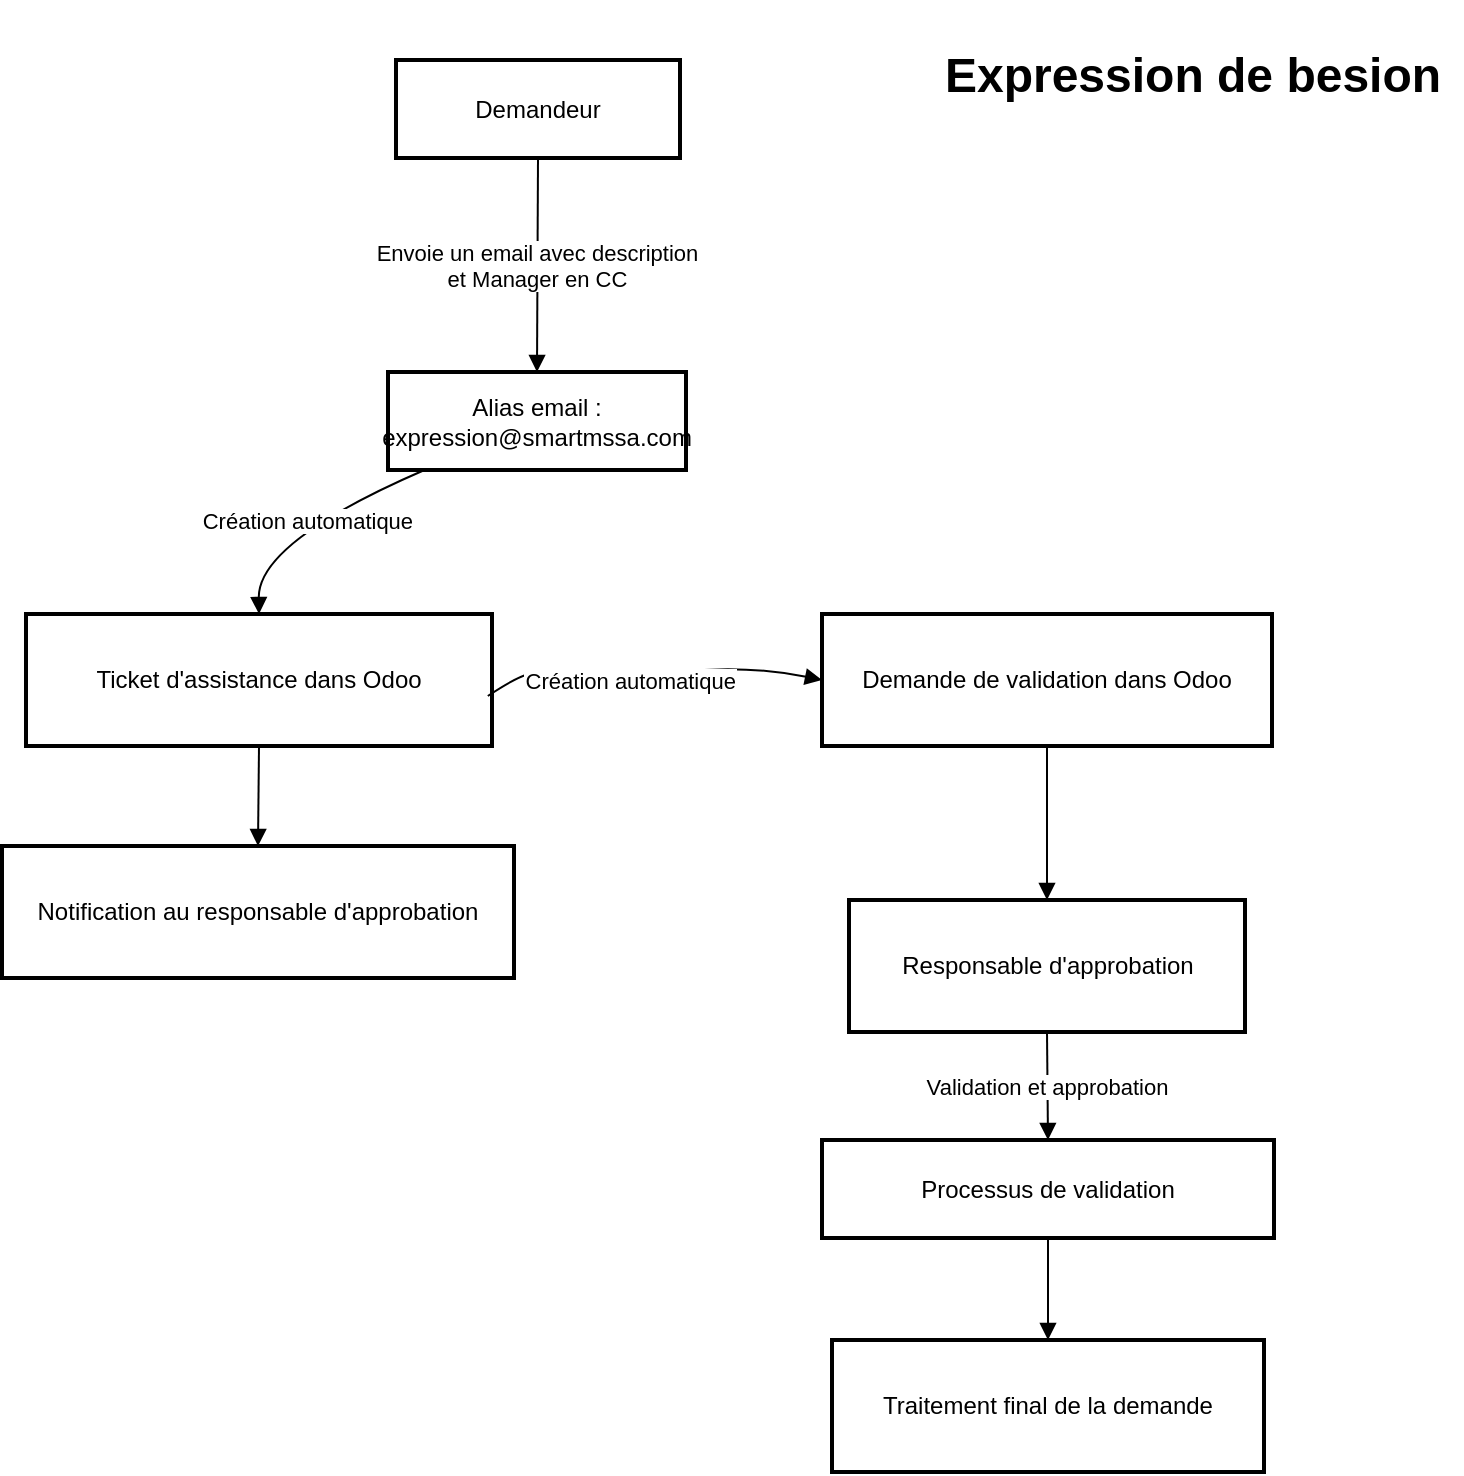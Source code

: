 <mxfile version="24.7.16" pages="7">
  <diagram name="Expression de besion" id="_qit7Jh8nTsNqAhubyeU">
    <mxGraphModel dx="1242" dy="2439" grid="1" gridSize="10" guides="1" tooltips="1" connect="1" arrows="1" fold="1" page="1" pageScale="1" pageWidth="1169" pageHeight="827" math="0" shadow="0">
      <root>
        <mxCell id="0" />
        <mxCell id="1" parent="0" />
        <mxCell id="eJL7NaeF4U9NNeN7SWyU-1" value="Demandeur" style="whiteSpace=wrap;strokeWidth=2;" vertex="1" parent="1">
          <mxGeometry x="297" y="-1600" width="142" height="49" as="geometry" />
        </mxCell>
        <mxCell id="eJL7NaeF4U9NNeN7SWyU-2" value="Alias email : expression@smartmssa.com" style="whiteSpace=wrap;strokeWidth=2;" vertex="1" parent="1">
          <mxGeometry x="293" y="-1444" width="149" height="49" as="geometry" />
        </mxCell>
        <mxCell id="eJL7NaeF4U9NNeN7SWyU-3" value="Ticket d&#39;assistance dans Odoo" style="whiteSpace=wrap;strokeWidth=2;" vertex="1" parent="1">
          <mxGeometry x="112" y="-1323" width="233" height="66" as="geometry" />
        </mxCell>
        <mxCell id="eJL7NaeF4U9NNeN7SWyU-4" value="Demande de validation dans Odoo" style="whiteSpace=wrap;strokeWidth=2;" vertex="1" parent="1">
          <mxGeometry x="510" y="-1323" width="225" height="66" as="geometry" />
        </mxCell>
        <mxCell id="eJL7NaeF4U9NNeN7SWyU-5" value="Notification au responsable d&#39;approbation" style="whiteSpace=wrap;strokeWidth=2;" vertex="1" parent="1">
          <mxGeometry x="100" y="-1207" width="256" height="66" as="geometry" />
        </mxCell>
        <mxCell id="eJL7NaeF4U9NNeN7SWyU-6" value="Responsable d&#39;approbation" style="whiteSpace=wrap;strokeWidth=2;" vertex="1" parent="1">
          <mxGeometry x="523.5" y="-1180" width="198" height="66" as="geometry" />
        </mxCell>
        <mxCell id="eJL7NaeF4U9NNeN7SWyU-7" value="Processus de validation" style="whiteSpace=wrap;strokeWidth=2;" vertex="1" parent="1">
          <mxGeometry x="510" y="-1060" width="226" height="49" as="geometry" />
        </mxCell>
        <mxCell id="eJL7NaeF4U9NNeN7SWyU-8" value="Traitement final de la demande" style="whiteSpace=wrap;strokeWidth=2;" vertex="1" parent="1">
          <mxGeometry x="515" y="-960" width="216" height="66" as="geometry" />
        </mxCell>
        <mxCell id="eJL7NaeF4U9NNeN7SWyU-9" value="Envoie un email avec description&#xa;et Manager en CC" style="curved=1;startArrow=none;endArrow=block;exitX=0.5;exitY=0.99;entryX=0.5;entryY=0;rounded=0;" edge="1" parent="1" source="eJL7NaeF4U9NNeN7SWyU-1" target="eJL7NaeF4U9NNeN7SWyU-2">
          <mxGeometry relative="1" as="geometry">
            <Array as="points" />
          </mxGeometry>
        </mxCell>
        <mxCell id="eJL7NaeF4U9NNeN7SWyU-10" value="Création automatique" style="curved=1;startArrow=none;endArrow=block;exitX=0.13;exitY=0.99;entryX=0.5;entryY=0;rounded=0;" edge="1" parent="1" source="eJL7NaeF4U9NNeN7SWyU-2" target="eJL7NaeF4U9NNeN7SWyU-3">
          <mxGeometry relative="1" as="geometry">
            <Array as="points">
              <mxPoint x="228" y="-1359" />
            </Array>
          </mxGeometry>
        </mxCell>
        <mxCell id="eJL7NaeF4U9NNeN7SWyU-11" value="Création automatique" style="curved=1;startArrow=none;endArrow=block;exitX=0.991;exitY=0.621;rounded=0;exitDx=0;exitDy=0;exitPerimeter=0;entryX=0;entryY=0.5;entryDx=0;entryDy=0;" edge="1" parent="1" source="eJL7NaeF4U9NNeN7SWyU-3" target="eJL7NaeF4U9NNeN7SWyU-4">
          <mxGeometry relative="1" as="geometry">
            <Array as="points">
              <mxPoint x="370" y="-1300" />
              <mxPoint x="370" y="-1280" />
              <mxPoint x="460" y="-1300" />
            </Array>
            <mxPoint x="480" y="-1290" as="targetPoint" />
          </mxGeometry>
        </mxCell>
        <mxCell id="eJL7NaeF4U9NNeN7SWyU-12" value="" style="curved=1;startArrow=none;endArrow=block;exitX=0.5;exitY=1;entryX=0.5;entryY=0;rounded=0;" edge="1" parent="1" source="eJL7NaeF4U9NNeN7SWyU-3" target="eJL7NaeF4U9NNeN7SWyU-5">
          <mxGeometry relative="1" as="geometry">
            <Array as="points" />
          </mxGeometry>
        </mxCell>
        <mxCell id="eJL7NaeF4U9NNeN7SWyU-13" value="" style="curved=1;startArrow=none;endArrow=block;exitX=0.5;exitY=1;entryX=0.5;entryY=0;rounded=0;" edge="1" parent="1" source="eJL7NaeF4U9NNeN7SWyU-4" target="eJL7NaeF4U9NNeN7SWyU-6">
          <mxGeometry relative="1" as="geometry">
            <Array as="points" />
          </mxGeometry>
        </mxCell>
        <mxCell id="eJL7NaeF4U9NNeN7SWyU-14" value="Validation et approbation" style="curved=1;startArrow=none;endArrow=block;exitX=0.5;exitY=1.01;entryX=0.5;entryY=0;rounded=0;" edge="1" parent="1" source="eJL7NaeF4U9NNeN7SWyU-6" target="eJL7NaeF4U9NNeN7SWyU-7">
          <mxGeometry relative="1" as="geometry">
            <Array as="points" />
          </mxGeometry>
        </mxCell>
        <mxCell id="eJL7NaeF4U9NNeN7SWyU-15" value="" style="curved=1;startArrow=none;endArrow=block;exitX=0.5;exitY=0.99;entryX=0.5;entryY=0.01;rounded=0;" edge="1" parent="1" source="eJL7NaeF4U9NNeN7SWyU-7" target="eJL7NaeF4U9NNeN7SWyU-8">
          <mxGeometry relative="1" as="geometry">
            <Array as="points" />
          </mxGeometry>
        </mxCell>
        <mxCell id="nfAMye6Hwxi6_2Q2Dz87-1" value="&lt;h1&gt;Expression de besion&lt;/h1&gt;&lt;div&gt;&lt;br&gt;&lt;/div&gt;" style="text;html=1;align=center;verticalAlign=middle;resizable=0;points=[];autosize=1;strokeColor=none;fillColor=none;" vertex="1" parent="1">
          <mxGeometry x="560" y="-1630" width="270" height="90" as="geometry" />
        </mxCell>
      </root>
    </mxGraphModel>
  </diagram>
  <diagram id="hZFOo3C9yvfXNj90jcsM" name="Workflow Vente ">
    <mxGraphModel dx="1242" dy="2439" grid="1" gridSize="10" guides="1" tooltips="1" connect="1" arrows="1" fold="1" page="1" pageScale="1" pageWidth="1169" pageHeight="827" math="0" shadow="0">
      <root>
        <mxCell id="0" />
        <mxCell id="1" parent="0" />
        <mxCell id="dwlsXeDu7PfhwBXLoyLb-1" value="Création de devis" style="whiteSpace=wrap;strokeWidth=2;" vertex="1" parent="1">
          <mxGeometry x="246" y="-1590" width="185" height="49" as="geometry" />
        </mxCell>
        <mxCell id="dwlsXeDu7PfhwBXLoyLb-2" value="Validation du devis" style="whiteSpace=wrap;strokeWidth=2;" vertex="1" parent="1">
          <mxGeometry x="241" y="-1491" width="195" height="49" as="geometry" />
        </mxCell>
        <mxCell id="dwlsXeDu7PfhwBXLoyLb-3" value="Création de facture" style="whiteSpace=wrap;strokeWidth=2;" vertex="1" parent="1">
          <mxGeometry x="238" y="-1370" width="201" height="49" as="geometry" />
        </mxCell>
        <mxCell id="dwlsXeDu7PfhwBXLoyLb-4" value="Envoi de la facture au client" style="whiteSpace=wrap;strokeWidth=2;" vertex="1" parent="1">
          <mxGeometry x="230" y="-1272" width="218" height="66" as="geometry" />
        </mxCell>
        <mxCell id="dwlsXeDu7PfhwBXLoyLb-5" value="Suivi du paiement" style="whiteSpace=wrap;strokeWidth=2;" vertex="1" parent="1">
          <mxGeometry x="244" y="-1156" width="188" height="49" as="geometry" />
        </mxCell>
        <mxCell id="dwlsXeDu7PfhwBXLoyLb-6" value="Reconciliation bancaire" style="whiteSpace=wrap;strokeWidth=2;" vertex="1" parent="1">
          <mxGeometry x="90" y="-1035" width="228" height="49" as="geometry" />
        </mxCell>
        <mxCell id="dwlsXeDu7PfhwBXLoyLb-7" value="Relance de paiement" style="whiteSpace=wrap;strokeWidth=2;" vertex="1" parent="1">
          <mxGeometry x="368" y="-1035" width="211" height="49" as="geometry" />
        </mxCell>
        <mxCell id="dwlsXeDu7PfhwBXLoyLb-8" value="Clôture de la facture" style="whiteSpace=wrap;strokeWidth=2;" vertex="1" parent="1">
          <mxGeometry x="99" y="-936" width="210" height="49" as="geometry" />
        </mxCell>
        <mxCell id="dwlsXeDu7PfhwBXLoyLb-9" value="" style="curved=1;startArrow=none;endArrow=block;exitX=0.5;exitY=0.99;entryX=0.5;entryY=-0.01;rounded=0;" edge="1" parent="1" source="dwlsXeDu7PfhwBXLoyLb-1" target="dwlsXeDu7PfhwBXLoyLb-2">
          <mxGeometry relative="1" as="geometry">
            <Array as="points" />
          </mxGeometry>
        </mxCell>
        <mxCell id="dwlsXeDu7PfhwBXLoyLb-10" value="Validé" style="curved=1;startArrow=none;endArrow=block;exitX=0.5;exitY=0.98;entryX=0.5;entryY=-0.01;rounded=0;" edge="1" parent="1" source="dwlsXeDu7PfhwBXLoyLb-2" target="dwlsXeDu7PfhwBXLoyLb-3">
          <mxGeometry relative="1" as="geometry">
            <Array as="points" />
          </mxGeometry>
        </mxCell>
        <mxCell id="dwlsXeDu7PfhwBXLoyLb-11" value="" style="curved=1;startArrow=none;endArrow=block;exitX=0.5;exitY=0.98;entryX=0.5;entryY=0;rounded=0;" edge="1" parent="1" source="dwlsXeDu7PfhwBXLoyLb-3" target="dwlsXeDu7PfhwBXLoyLb-4">
          <mxGeometry relative="1" as="geometry">
            <Array as="points" />
          </mxGeometry>
        </mxCell>
        <mxCell id="dwlsXeDu7PfhwBXLoyLb-12" value="" style="curved=1;startArrow=none;endArrow=block;exitX=0.5;exitY=1;entryX=0.5;entryY=0;rounded=0;" edge="1" parent="1" source="dwlsXeDu7PfhwBXLoyLb-4" target="dwlsXeDu7PfhwBXLoyLb-5">
          <mxGeometry relative="1" as="geometry">
            <Array as="points" />
          </mxGeometry>
        </mxCell>
        <mxCell id="dwlsXeDu7PfhwBXLoyLb-13" value="Payé" style="curved=1;startArrow=none;endArrow=block;exitX=0.22;exitY=0.99;entryX=0.5;entryY=0;rounded=0;" edge="1" parent="1" source="dwlsXeDu7PfhwBXLoyLb-5" target="dwlsXeDu7PfhwBXLoyLb-6">
          <mxGeometry relative="1" as="geometry">
            <Array as="points">
              <mxPoint x="204" y="-1071" />
            </Array>
          </mxGeometry>
        </mxCell>
        <mxCell id="dwlsXeDu7PfhwBXLoyLb-14" value="Non payé" style="curved=1;startArrow=none;endArrow=block;exitX=0.79;exitY=0.99;entryX=0.5;entryY=0;rounded=0;" edge="1" parent="1" source="dwlsXeDu7PfhwBXLoyLb-5" target="dwlsXeDu7PfhwBXLoyLb-7">
          <mxGeometry relative="1" as="geometry">
            <Array as="points">
              <mxPoint x="473" y="-1071" />
            </Array>
          </mxGeometry>
        </mxCell>
        <mxCell id="dwlsXeDu7PfhwBXLoyLb-15" value="" style="curved=1;startArrow=none;endArrow=block;exitX=0.5;exitY=0.99;entryX=0.5;entryY=-0.01;rounded=0;" edge="1" parent="1" source="dwlsXeDu7PfhwBXLoyLb-6" target="dwlsXeDu7PfhwBXLoyLb-8">
          <mxGeometry relative="1" as="geometry">
            <Array as="points" />
          </mxGeometry>
        </mxCell>
        <mxCell id="DO2yZ70xuryIIri4jlQ_-1" value="&lt;h1&gt;Workflow Vente&lt;/h1&gt;&lt;div&gt;&lt;br&gt;&lt;/div&gt;" style="text;html=1;align=center;verticalAlign=middle;resizable=0;points=[];autosize=1;strokeColor=none;fillColor=none;" vertex="1" parent="1">
          <mxGeometry x="585" y="-1620" width="200" height="90" as="geometry" />
        </mxCell>
      </root>
    </mxGraphModel>
  </diagram>
  <diagram id="OAMugMi40gfLwqRMN4U0" name="Workflow Achat">
    <mxGraphModel dx="1242" dy="785" grid="1" gridSize="10" guides="1" tooltips="1" connect="1" arrows="1" fold="1" page="1" pageScale="1" pageWidth="1169" pageHeight="827" math="0" shadow="0">
      <root>
        <mxCell id="0" />
        <mxCell id="1" parent="0" />
        <mxCell id="ecIYypDUFHJkXfhf7JPu-1" value="Demande de prix" style="whiteSpace=wrap;strokeWidth=2;" vertex="1" parent="1">
          <mxGeometry x="192" y="20" width="182" height="49" as="geometry" />
        </mxCell>
        <mxCell id="ecIYypDUFHJkXfhf7JPu-2" value="Réception des devis fournisseurs" style="whiteSpace=wrap;strokeWidth=2;" vertex="1" parent="1">
          <mxGeometry x="181" y="119" width="202" height="66" as="geometry" />
        </mxCell>
        <mxCell id="ecIYypDUFHJkXfhf7JPu-3" value="Comparaison et sélection d&#39;un fournisseur" style="whiteSpace=wrap;strokeWidth=2;" vertex="1" parent="1">
          <mxGeometry x="162" y="235" width="241" height="66" as="geometry" />
        </mxCell>
        <mxCell id="ecIYypDUFHJkXfhf7JPu-4" value="Création de commande d&#39;achat" style="whiteSpace=wrap;strokeWidth=2;" vertex="1" parent="1">
          <mxGeometry x="169" y="351" width="226" height="66" as="geometry" />
        </mxCell>
        <mxCell id="ecIYypDUFHJkXfhf7JPu-5" value="Validation de la commande" style="whiteSpace=wrap;strokeWidth=2;" vertex="1" parent="1">
          <mxGeometry x="155" y="467" width="254" height="49" as="geometry" />
        </mxCell>
        <mxCell id="ecIYypDUFHJkXfhf7JPu-6" value="Réception des marchandises" style="whiteSpace=wrap;strokeWidth=2;" vertex="1" parent="1">
          <mxGeometry x="202" y="565" width="161" height="66" as="geometry" />
        </mxCell>
        <mxCell id="ecIYypDUFHJkXfhf7JPu-7" value="Contrôle de qualité" style="whiteSpace=wrap;strokeWidth=2;" vertex="1" parent="1">
          <mxGeometry x="183" y="681" width="199" height="49" as="geometry" />
        </mxCell>
        <mxCell id="ecIYypDUFHJkXfhf7JPu-8" value="Validation de la réception" style="whiteSpace=wrap;strokeWidth=2;" vertex="1" parent="1">
          <mxGeometry x="20" y="811" width="245" height="49" as="geometry" />
        </mxCell>
        <mxCell id="ecIYypDUFHJkXfhf7JPu-9" value="Retour fournisseur ou ajustement" style="whiteSpace=wrap;strokeWidth=2;" vertex="1" parent="1">
          <mxGeometry x="315" y="802" width="214" height="66" as="geometry" />
        </mxCell>
        <mxCell id="ecIYypDUFHJkXfhf7JPu-10" value="Création de la facture fournisseur" style="whiteSpace=wrap;strokeWidth=2;" vertex="1" parent="1">
          <mxGeometry x="33" y="918" width="219" height="66" as="geometry" />
        </mxCell>
        <mxCell id="ecIYypDUFHJkXfhf7JPu-11" value="Validation de la facture" style="whiteSpace=wrap;strokeWidth=2;" vertex="1" parent="1">
          <mxGeometry x="28" y="1035" width="229" height="49" as="geometry" />
        </mxCell>
        <mxCell id="ecIYypDUFHJkXfhf7JPu-12" value="Suivi du paiement" style="whiteSpace=wrap;strokeWidth=2;" vertex="1" parent="1">
          <mxGeometry x="48" y="1133" width="188" height="49" as="geometry" />
        </mxCell>
        <mxCell id="ecIYypDUFHJkXfhf7JPu-13" value="Réconciliation bancaire" style="whiteSpace=wrap;strokeWidth=2;" vertex="1" parent="1">
          <mxGeometry x="28" y="1254" width="228" height="49" as="geometry" />
        </mxCell>
        <mxCell id="ecIYypDUFHJkXfhf7JPu-14" value="Clôture de la facture" style="whiteSpace=wrap;strokeWidth=2;" vertex="1" parent="1">
          <mxGeometry x="37" y="1353" width="210" height="49" as="geometry" />
        </mxCell>
        <mxCell id="ecIYypDUFHJkXfhf7JPu-15" value="" style="curved=1;startArrow=none;endArrow=block;exitX=0.5;exitY=0.99;entryX=0.5;entryY=-0.01;rounded=0;" edge="1" parent="1" source="ecIYypDUFHJkXfhf7JPu-1" target="ecIYypDUFHJkXfhf7JPu-2">
          <mxGeometry relative="1" as="geometry">
            <Array as="points" />
          </mxGeometry>
        </mxCell>
        <mxCell id="ecIYypDUFHJkXfhf7JPu-16" value="" style="curved=1;startArrow=none;endArrow=block;exitX=0.5;exitY=0.99;entryX=0.5;entryY=-0.01;rounded=0;" edge="1" parent="1" source="ecIYypDUFHJkXfhf7JPu-2" target="ecIYypDUFHJkXfhf7JPu-3">
          <mxGeometry relative="1" as="geometry">
            <Array as="points" />
          </mxGeometry>
        </mxCell>
        <mxCell id="ecIYypDUFHJkXfhf7JPu-17" value="" style="curved=1;startArrow=none;endArrow=block;exitX=0.5;exitY=1;entryX=0.5;entryY=0;rounded=0;" edge="1" parent="1" source="ecIYypDUFHJkXfhf7JPu-3" target="ecIYypDUFHJkXfhf7JPu-4">
          <mxGeometry relative="1" as="geometry">
            <Array as="points" />
          </mxGeometry>
        </mxCell>
        <mxCell id="ecIYypDUFHJkXfhf7JPu-18" value="" style="curved=1;startArrow=none;endArrow=block;exitX=0.5;exitY=1;entryX=0.5;entryY=0;rounded=0;" edge="1" parent="1" source="ecIYypDUFHJkXfhf7JPu-4" target="ecIYypDUFHJkXfhf7JPu-5">
          <mxGeometry relative="1" as="geometry">
            <Array as="points" />
          </mxGeometry>
        </mxCell>
        <mxCell id="ecIYypDUFHJkXfhf7JPu-19" value="" style="curved=1;startArrow=none;endArrow=block;exitX=0.5;exitY=0.99;entryX=0.5;entryY=0;rounded=0;" edge="1" parent="1" source="ecIYypDUFHJkXfhf7JPu-5" target="ecIYypDUFHJkXfhf7JPu-6">
          <mxGeometry relative="1" as="geometry">
            <Array as="points" />
          </mxGeometry>
        </mxCell>
        <mxCell id="ecIYypDUFHJkXfhf7JPu-20" value="" style="curved=1;startArrow=none;endArrow=block;exitX=0.5;exitY=1.01;entryX=0.5;entryY=0.01;rounded=0;" edge="1" parent="1" source="ecIYypDUFHJkXfhf7JPu-6" target="ecIYypDUFHJkXfhf7JPu-7">
          <mxGeometry relative="1" as="geometry">
            <Array as="points" />
          </mxGeometry>
        </mxCell>
        <mxCell id="ecIYypDUFHJkXfhf7JPu-21" value="Conforme" style="curved=1;startArrow=none;endArrow=block;exitX=0.22;exitY=1;entryX=0.5;entryY=0;rounded=0;" edge="1" parent="1" source="ecIYypDUFHJkXfhf7JPu-7" target="ecIYypDUFHJkXfhf7JPu-8">
          <mxGeometry relative="1" as="geometry">
            <Array as="points">
              <mxPoint x="143" y="766" />
            </Array>
          </mxGeometry>
        </mxCell>
        <mxCell id="ecIYypDUFHJkXfhf7JPu-22" value="Non conforme" style="curved=1;startArrow=none;endArrow=block;exitX=0.78;exitY=1;entryX=0.5;entryY=0.01;rounded=0;" edge="1" parent="1" source="ecIYypDUFHJkXfhf7JPu-7" target="ecIYypDUFHJkXfhf7JPu-9">
          <mxGeometry relative="1" as="geometry">
            <Array as="points">
              <mxPoint x="422" y="766" />
            </Array>
          </mxGeometry>
        </mxCell>
        <mxCell id="ecIYypDUFHJkXfhf7JPu-23" value="" style="curved=1;startArrow=none;endArrow=block;exitX=0.5;exitY=0.99;entryX=0.5;entryY=0.01;rounded=0;" edge="1" parent="1" source="ecIYypDUFHJkXfhf7JPu-8" target="ecIYypDUFHJkXfhf7JPu-10">
          <mxGeometry relative="1" as="geometry">
            <Array as="points" />
          </mxGeometry>
        </mxCell>
        <mxCell id="ecIYypDUFHJkXfhf7JPu-24" value="" style="curved=1;startArrow=none;endArrow=block;exitX=0.5;exitY=1.01;entryX=0.5;entryY=-0.01;rounded=0;" edge="1" parent="1" source="ecIYypDUFHJkXfhf7JPu-10" target="ecIYypDUFHJkXfhf7JPu-11">
          <mxGeometry relative="1" as="geometry">
            <Array as="points" />
          </mxGeometry>
        </mxCell>
        <mxCell id="ecIYypDUFHJkXfhf7JPu-25" value="" style="curved=1;startArrow=none;endArrow=block;exitX=0.5;exitY=0.98;entryX=0.5;entryY=0;rounded=0;" edge="1" parent="1" source="ecIYypDUFHJkXfhf7JPu-11" target="ecIYypDUFHJkXfhf7JPu-12">
          <mxGeometry relative="1" as="geometry">
            <Array as="points" />
          </mxGeometry>
        </mxCell>
        <mxCell id="ecIYypDUFHJkXfhf7JPu-26" value="Paiement effectué" style="curved=1;startArrow=none;endArrow=block;exitX=0.5;exitY=0.99;entryX=0.5;entryY=0;rounded=0;" edge="1" parent="1" source="ecIYypDUFHJkXfhf7JPu-12" target="ecIYypDUFHJkXfhf7JPu-13">
          <mxGeometry relative="1" as="geometry">
            <Array as="points" />
          </mxGeometry>
        </mxCell>
        <mxCell id="ecIYypDUFHJkXfhf7JPu-27" value="" style="curved=1;startArrow=none;endArrow=block;exitX=0.5;exitY=0.99;entryX=0.5;entryY=-0.01;rounded=0;" edge="1" parent="1" source="ecIYypDUFHJkXfhf7JPu-13" target="ecIYypDUFHJkXfhf7JPu-14">
          <mxGeometry relative="1" as="geometry">
            <Array as="points" />
          </mxGeometry>
        </mxCell>
        <mxCell id="OdTbDQvB7qU5K2bMubUS-1" value="&lt;h1&gt;Workflow Achat&lt;/h1&gt;" style="text;html=1;align=center;verticalAlign=middle;resizable=0;points=[];autosize=1;strokeColor=none;fillColor=none;" vertex="1" parent="1">
          <mxGeometry x="515" width="200" height="70" as="geometry" />
        </mxCell>
      </root>
    </mxGraphModel>
  </diagram>
  <diagram id="2uqc0VqmW3cNkP3pufw7" name="Inventaire">
    <mxGraphModel dx="1242" dy="785" grid="1" gridSize="10" guides="1" tooltips="1" connect="1" arrows="1" fold="1" page="1" pageScale="1" pageWidth="1169" pageHeight="827" math="0" shadow="0">
      <root>
        <mxCell id="0" />
        <mxCell id="1" parent="0" />
        <mxCell id="AsWJZS5NVGMPeqm2Yp2c-1" value="Demande de réapprovisionnement" style="whiteSpace=wrap;strokeWidth=2;" vertex="1" parent="1">
          <mxGeometry x="110" y="20" width="211" height="66" as="geometry" />
        </mxCell>
        <mxCell id="AsWJZS5NVGMPeqm2Yp2c-2" value="Validation de la demande" style="whiteSpace=wrap;strokeWidth=2;" vertex="1" parent="1">
          <mxGeometry x="95" y="136" width="242" height="49" as="geometry" />
        </mxCell>
        <mxCell id="AsWJZS5NVGMPeqm2Yp2c-3" value="Création d&#39;un ordre de réception" style="whiteSpace=wrap;strokeWidth=2;" vertex="1" parent="1">
          <mxGeometry x="97" y="257" width="238" height="66" as="geometry" />
        </mxCell>
        <mxCell id="AsWJZS5NVGMPeqm2Yp2c-4" value="Réception des marchandises" style="whiteSpace=wrap;strokeWidth=2;" vertex="1" parent="1">
          <mxGeometry x="135" y="373" width="161" height="66" as="geometry" />
        </mxCell>
        <mxCell id="AsWJZS5NVGMPeqm2Yp2c-5" value="Contrôle de qualité" style="whiteSpace=wrap;strokeWidth=2;" vertex="1" parent="1">
          <mxGeometry x="116" y="489" width="199" height="49" as="geometry" />
        </mxCell>
        <mxCell id="AsWJZS5NVGMPeqm2Yp2c-6" value="Mise en stock" style="whiteSpace=wrap;strokeWidth=2;" vertex="1" parent="1">
          <mxGeometry x="20" y="610" width="156" height="49" as="geometry" />
        </mxCell>
        <mxCell id="AsWJZS5NVGMPeqm2Yp2c-7" value="Retour ou ajustement" style="whiteSpace=wrap;strokeWidth=2;" vertex="1" parent="1">
          <mxGeometry x="226" y="610" width="216" height="49" as="geometry" />
        </mxCell>
        <mxCell id="AsWJZS5NVGMPeqm2Yp2c-8" value="Mise à jour de l&#39;inventaire" style="whiteSpace=wrap;strokeWidth=2;" vertex="1" parent="1">
          <mxGeometry x="126" y="709" width="180" height="66" as="geometry" />
        </mxCell>
        <mxCell id="AsWJZS5NVGMPeqm2Yp2c-9" value="" style="curved=1;startArrow=none;endArrow=block;exitX=0.5;exitY=1;entryX=0.5;entryY=0;rounded=0;" edge="1" parent="1" source="AsWJZS5NVGMPeqm2Yp2c-1" target="AsWJZS5NVGMPeqm2Yp2c-2">
          <mxGeometry relative="1" as="geometry">
            <Array as="points" />
          </mxGeometry>
        </mxCell>
        <mxCell id="AsWJZS5NVGMPeqm2Yp2c-10" value="Validée" style="curved=1;startArrow=none;endArrow=block;exitX=0.5;exitY=0.99;entryX=0.5;entryY=0;rounded=0;" edge="1" parent="1" source="AsWJZS5NVGMPeqm2Yp2c-2" target="AsWJZS5NVGMPeqm2Yp2c-3">
          <mxGeometry relative="1" as="geometry">
            <Array as="points" />
          </mxGeometry>
        </mxCell>
        <mxCell id="AsWJZS5NVGMPeqm2Yp2c-11" value="" style="curved=1;startArrow=none;endArrow=block;exitX=0.5;exitY=1;entryX=0.5;entryY=0;rounded=0;" edge="1" parent="1" source="AsWJZS5NVGMPeqm2Yp2c-3" target="AsWJZS5NVGMPeqm2Yp2c-4">
          <mxGeometry relative="1" as="geometry">
            <Array as="points" />
          </mxGeometry>
        </mxCell>
        <mxCell id="AsWJZS5NVGMPeqm2Yp2c-12" value="" style="curved=1;startArrow=none;endArrow=block;exitX=0.5;exitY=1;entryX=0.5;entryY=0.01;rounded=0;" edge="1" parent="1" source="AsWJZS5NVGMPeqm2Yp2c-4" target="AsWJZS5NVGMPeqm2Yp2c-5">
          <mxGeometry relative="1" as="geometry">
            <Array as="points" />
          </mxGeometry>
        </mxCell>
        <mxCell id="AsWJZS5NVGMPeqm2Yp2c-13" value="Conforme" style="curved=1;startArrow=none;endArrow=block;exitX=0.26;exitY=1;entryX=0.5;entryY=0.01;rounded=0;" edge="1" parent="1" source="AsWJZS5NVGMPeqm2Yp2c-5" target="AsWJZS5NVGMPeqm2Yp2c-6">
          <mxGeometry relative="1" as="geometry">
            <Array as="points">
              <mxPoint x="98" y="574" />
            </Array>
          </mxGeometry>
        </mxCell>
        <mxCell id="AsWJZS5NVGMPeqm2Yp2c-14" value="Non conforme" style="curved=1;startArrow=none;endArrow=block;exitX=0.74;exitY=1;entryX=0.5;entryY=0.01;rounded=0;" edge="1" parent="1" source="AsWJZS5NVGMPeqm2Yp2c-5" target="AsWJZS5NVGMPeqm2Yp2c-7">
          <mxGeometry relative="1" as="geometry">
            <Array as="points">
              <mxPoint x="334" y="574" />
            </Array>
          </mxGeometry>
        </mxCell>
        <mxCell id="AsWJZS5NVGMPeqm2Yp2c-15" value="" style="curved=1;startArrow=none;endArrow=block;exitX=0.5;exitY=1;entryX=0.13;entryY=0;rounded=0;" edge="1" parent="1" source="AsWJZS5NVGMPeqm2Yp2c-6" target="AsWJZS5NVGMPeqm2Yp2c-8">
          <mxGeometry relative="1" as="geometry">
            <Array as="points">
              <mxPoint x="98" y="684" />
            </Array>
          </mxGeometry>
        </mxCell>
        <mxCell id="AsWJZS5NVGMPeqm2Yp2c-16" value="" style="curved=1;startArrow=none;endArrow=block;exitX=0.5;exitY=1;entryX=0.87;entryY=0;rounded=0;" edge="1" parent="1" source="AsWJZS5NVGMPeqm2Yp2c-7" target="AsWJZS5NVGMPeqm2Yp2c-8">
          <mxGeometry relative="1" as="geometry">
            <Array as="points">
              <mxPoint x="334" y="684" />
            </Array>
          </mxGeometry>
        </mxCell>
        <mxCell id="AsWJZS5NVGMPeqm2Yp2c-25" value="Création d&#39;un ordre de livraison" style="whiteSpace=wrap;strokeWidth=2;" vertex="1" parent="1">
          <mxGeometry x="702" y="30" width="244" height="66" as="geometry" />
        </mxCell>
        <mxCell id="AsWJZS5NVGMPeqm2Yp2c-26" value="Préparation de la commande" style="whiteSpace=wrap;strokeWidth=2;" vertex="1" parent="1">
          <mxGeometry x="732" y="146" width="184" height="66" as="geometry" />
        </mxCell>
        <mxCell id="AsWJZS5NVGMPeqm2Yp2c-27" value="Validation de l&#39;ordre de livraison" style="whiteSpace=wrap;strokeWidth=2;" vertex="1" parent="1">
          <mxGeometry x="702" y="262" width="244" height="66" as="geometry" />
        </mxCell>
        <mxCell id="AsWJZS5NVGMPeqm2Yp2c-28" value="Expédition des marchandises" style="whiteSpace=wrap;strokeWidth=2;" vertex="1" parent="1">
          <mxGeometry x="742" y="378" width="165" height="66" as="geometry" />
        </mxCell>
        <mxCell id="AsWJZS5NVGMPeqm2Yp2c-29" value="Mise à jour automatic de l&#39;inventaire après livraison" style="whiteSpace=wrap;strokeWidth=2;" vertex="1" parent="1">
          <mxGeometry x="712" y="494" width="223" height="84" as="geometry" />
        </mxCell>
        <mxCell id="AsWJZS5NVGMPeqm2Yp2c-30" value="Clôture de l&#39;ordre de livraison" style="whiteSpace=wrap;strokeWidth=2;" vertex="1" parent="1">
          <mxGeometry x="700" y="628" width="248" height="66" as="geometry" />
        </mxCell>
        <mxCell id="AsWJZS5NVGMPeqm2Yp2c-39" value="" style="curved=1;startArrow=none;endArrow=block;exitX=0.5;exitY=1;entryX=0.5;entryY=0;rounded=0;" edge="1" parent="1" source="AsWJZS5NVGMPeqm2Yp2c-25" target="AsWJZS5NVGMPeqm2Yp2c-26">
          <mxGeometry relative="1" as="geometry">
            <Array as="points" />
          </mxGeometry>
        </mxCell>
        <mxCell id="AsWJZS5NVGMPeqm2Yp2c-40" value="" style="curved=1;startArrow=none;endArrow=block;exitX=0.5;exitY=1;entryX=0.5;entryY=0;rounded=0;" edge="1" parent="1" source="AsWJZS5NVGMPeqm2Yp2c-26" target="AsWJZS5NVGMPeqm2Yp2c-27">
          <mxGeometry relative="1" as="geometry">
            <Array as="points" />
          </mxGeometry>
        </mxCell>
        <mxCell id="AsWJZS5NVGMPeqm2Yp2c-41" value="" style="curved=1;startArrow=none;endArrow=block;exitX=0.5;exitY=1;entryX=0.5;entryY=0;rounded=0;" edge="1" parent="1" source="AsWJZS5NVGMPeqm2Yp2c-27" target="AsWJZS5NVGMPeqm2Yp2c-28">
          <mxGeometry relative="1" as="geometry">
            <Array as="points" />
          </mxGeometry>
        </mxCell>
        <mxCell id="AsWJZS5NVGMPeqm2Yp2c-42" value="" style="curved=1;startArrow=none;endArrow=block;exitX=0.5;exitY=1;entryX=0.5;entryY=0;rounded=0;" edge="1" parent="1" source="AsWJZS5NVGMPeqm2Yp2c-28" target="AsWJZS5NVGMPeqm2Yp2c-29">
          <mxGeometry relative="1" as="geometry">
            <Array as="points" />
          </mxGeometry>
        </mxCell>
        <mxCell id="AsWJZS5NVGMPeqm2Yp2c-43" value="" style="curved=1;startArrow=none;endArrow=block;exitX=0.5;exitY=1;entryX=0.5;entryY=0;rounded=0;" edge="1" parent="1" source="AsWJZS5NVGMPeqm2Yp2c-29" target="AsWJZS5NVGMPeqm2Yp2c-30">
          <mxGeometry relative="1" as="geometry">
            <Array as="points" />
          </mxGeometry>
        </mxCell>
        <mxCell id="bcoVVajd25keS2CHcrpC-1" value="&lt;h1&gt;Gestion d&#39;inventaire&lt;/h1&gt;" style="text;html=1;align=center;verticalAlign=middle;resizable=0;points=[];autosize=1;strokeColor=none;fillColor=none;" vertex="1" parent="1">
          <mxGeometry x="415" y="10" width="250" height="70" as="geometry" />
        </mxCell>
      </root>
    </mxGraphModel>
  </diagram>
  <diagram id="Mj-y1Hm4WzZkOr7SR7ma" name="Gestion de projet">
    <mxGraphModel dx="1242" dy="785" grid="1" gridSize="10" guides="1" tooltips="1" connect="1" arrows="1" fold="1" page="1" pageScale="1" pageWidth="1169" pageHeight="827" math="0" shadow="0">
      <root>
        <mxCell id="0" />
        <mxCell id="1" parent="0" />
        <mxCell id="4cWjqNBHTFJEl8HnN10u-1" value="Création du projet" style="whiteSpace=wrap;strokeWidth=2;" vertex="1" parent="1">
          <mxGeometry x="151" y="20" width="193" height="49" as="geometry" />
        </mxCell>
        <mxCell id="4cWjqNBHTFJEl8HnN10u-2" value="Définition des Milestones" style="whiteSpace=wrap;strokeWidth=2;" vertex="1" parent="1">
          <mxGeometry x="132" y="119" width="231" height="66" as="geometry" />
        </mxCell>
        <mxCell id="4cWjqNBHTFJEl8HnN10u-3" value="Estimation du budget du projet" style="whiteSpace=wrap;strokeWidth=2;" vertex="1" parent="1">
          <mxGeometry x="130" y="235" width="235" height="66" as="geometry" />
        </mxCell>
        <mxCell id="4cWjqNBHTFJEl8HnN10u-4" value="Validation du budget" style="whiteSpace=wrap;strokeWidth=2;" vertex="1" parent="1">
          <mxGeometry x="217" y="373" width="208" height="49" as="geometry" />
        </mxCell>
        <mxCell id="4cWjqNBHTFJEl8HnN10u-5" value="Assignation des ressources" style="whiteSpace=wrap;strokeWidth=2;" vertex="1" parent="1">
          <mxGeometry x="197" y="494" width="249" height="49" as="geometry" />
        </mxCell>
        <mxCell id="4cWjqNBHTFJEl8HnN10u-6" value="Début du projet" style="whiteSpace=wrap;strokeWidth=2;" vertex="1" parent="1">
          <mxGeometry x="234" y="593" width="174" height="49" as="geometry" />
        </mxCell>
        <mxCell id="4cWjqNBHTFJEl8HnN10u-7" value="Suivi des tâches et avancement" style="whiteSpace=wrap;strokeWidth=2;" vertex="1" parent="1">
          <mxGeometry x="224" y="691" width="194" height="66" as="geometry" />
        </mxCell>
        <mxCell id="4cWjqNBHTFJEl8HnN10u-8" value="Suivi des dépenses par rapport au budget" style="whiteSpace=wrap;strokeWidth=2;" vertex="1" parent="1">
          <mxGeometry x="192" y="929" width="221" height="66" as="geometry" />
        </mxCell>
        <mxCell id="4cWjqNBHTFJEl8HnN10u-9" value="Dépassement de budget ?" style="rhombus;strokeWidth=2;whiteSpace=wrap;" vertex="1" parent="1">
          <mxGeometry x="111" y="1167" width="231" height="231" as="geometry" />
        </mxCell>
        <mxCell id="4cWjqNBHTFJEl8HnN10u-10" value="Révision ou réallocation du budget" style="whiteSpace=wrap;strokeWidth=2;" vertex="1" parent="1">
          <mxGeometry x="20" y="1471" width="254" height="66" as="geometry" />
        </mxCell>
        <mxCell id="4cWjqNBHTFJEl8HnN10u-11" value="Toutes les tâches terminées ?" style="rhombus;strokeWidth=2;whiteSpace=wrap;" vertex="1" parent="1">
          <mxGeometry x="470" y="830" width="265" height="265" as="geometry" />
        </mxCell>
        <mxCell id="4cWjqNBHTFJEl8HnN10u-12" value="Clôture du projet" style="whiteSpace=wrap;strokeWidth=2;" vertex="1" parent="1">
          <mxGeometry x="510" y="1259" width="185" height="49" as="geometry" />
        </mxCell>
        <mxCell id="4cWjqNBHTFJEl8HnN10u-13" value="Analyse finale du budget et rapport" style="whiteSpace=wrap;strokeWidth=2;" vertex="1" parent="1">
          <mxGeometry x="474" y="1471" width="257" height="66" as="geometry" />
        </mxCell>
        <mxCell id="4cWjqNBHTFJEl8HnN10u-14" value="" style="curved=1;startArrow=none;endArrow=block;exitX=0.5;exitY=0.99;entryX=0.5;entryY=-0.01;rounded=0;" edge="1" parent="1" source="4cWjqNBHTFJEl8HnN10u-1" target="4cWjqNBHTFJEl8HnN10u-2">
          <mxGeometry relative="1" as="geometry">
            <Array as="points" />
          </mxGeometry>
        </mxCell>
        <mxCell id="4cWjqNBHTFJEl8HnN10u-15" value="" style="curved=1;startArrow=none;endArrow=block;exitX=0.5;exitY=0.99;entryX=0.5;entryY=-0.01;rounded=0;" edge="1" parent="1" source="4cWjqNBHTFJEl8HnN10u-2" target="4cWjqNBHTFJEl8HnN10u-3">
          <mxGeometry relative="1" as="geometry">
            <Array as="points" />
          </mxGeometry>
        </mxCell>
        <mxCell id="4cWjqNBHTFJEl8HnN10u-16" value="" style="curved=1;startArrow=none;endArrow=block;exitX=0.75;exitY=1;entryX=0.59;entryY=0;rounded=0;" edge="1" parent="1" source="4cWjqNBHTFJEl8HnN10u-3" target="4cWjqNBHTFJEl8HnN10u-4">
          <mxGeometry relative="1" as="geometry">
            <Array as="points">
              <mxPoint x="370" y="337" />
            </Array>
          </mxGeometry>
        </mxCell>
        <mxCell id="4cWjqNBHTFJEl8HnN10u-17" value="Budget validé" style="curved=1;startArrow=none;endArrow=block;exitX=0.5;exitY=0.99;entryX=0.5;entryY=0;rounded=0;" edge="1" parent="1" source="4cWjqNBHTFJEl8HnN10u-4" target="4cWjqNBHTFJEl8HnN10u-5">
          <mxGeometry relative="1" as="geometry">
            <Array as="points" />
          </mxGeometry>
        </mxCell>
        <mxCell id="4cWjqNBHTFJEl8HnN10u-18" value="Budget non validé" style="curved=1;startArrow=none;endArrow=block;exitX=0.21;exitY=0;entryX=0.35;entryY=1;rounded=0;" edge="1" parent="1" source="4cWjqNBHTFJEl8HnN10u-4" target="4cWjqNBHTFJEl8HnN10u-3">
          <mxGeometry relative="1" as="geometry">
            <Array as="points">
              <mxPoint x="171" y="337" />
            </Array>
          </mxGeometry>
        </mxCell>
        <mxCell id="4cWjqNBHTFJEl8HnN10u-19" value="" style="curved=1;startArrow=none;endArrow=block;exitX=0.5;exitY=0.99;entryX=0.5;entryY=-0.01;rounded=0;" edge="1" parent="1" source="4cWjqNBHTFJEl8HnN10u-5" target="4cWjqNBHTFJEl8HnN10u-6">
          <mxGeometry relative="1" as="geometry">
            <Array as="points" />
          </mxGeometry>
        </mxCell>
        <mxCell id="4cWjqNBHTFJEl8HnN10u-20" value="" style="curved=1;startArrow=none;endArrow=block;exitX=0.5;exitY=0.98;entryX=0.5;entryY=0;rounded=0;" edge="1" parent="1" source="4cWjqNBHTFJEl8HnN10u-6" target="4cWjqNBHTFJEl8HnN10u-7">
          <mxGeometry relative="1" as="geometry">
            <Array as="points" />
          </mxGeometry>
        </mxCell>
        <mxCell id="4cWjqNBHTFJEl8HnN10u-21" value="" style="curved=1;startArrow=none;endArrow=block;exitX=0.46;exitY=1;entryX=0.5;entryY=0;rounded=0;" edge="1" parent="1" source="4cWjqNBHTFJEl8HnN10u-7" target="4cWjqNBHTFJEl8HnN10u-8">
          <mxGeometry relative="1" as="geometry">
            <Array as="points">
              <mxPoint x="303" y="794" />
            </Array>
          </mxGeometry>
        </mxCell>
        <mxCell id="4cWjqNBHTFJEl8HnN10u-22" value="" style="curved=1;startArrow=none;endArrow=block;exitX=0.5;exitY=1.01;entryX=0.75;entryY=0;rounded=0;" edge="1" parent="1" source="4cWjqNBHTFJEl8HnN10u-8" target="4cWjqNBHTFJEl8HnN10u-9">
          <mxGeometry relative="1" as="geometry">
            <Array as="points">
              <mxPoint x="303" y="1131" />
            </Array>
          </mxGeometry>
        </mxCell>
        <mxCell id="4cWjqNBHTFJEl8HnN10u-23" value="Non" style="curved=1;startArrow=none;endArrow=block;exitX=0.22;exitY=0;entryX=0.06;entryY=1;rounded=0;" edge="1" parent="1" source="4cWjqNBHTFJEl8HnN10u-9" target="4cWjqNBHTFJEl8HnN10u-7">
          <mxGeometry relative="1" as="geometry">
            <Array as="points">
              <mxPoint x="142" y="1131" />
              <mxPoint x="142" y="794" />
            </Array>
          </mxGeometry>
        </mxCell>
        <mxCell id="4cWjqNBHTFJEl8HnN10u-24" value="Oui" style="curved=1;startArrow=none;endArrow=block;exitX=0.5;exitY=1;entryX=0.65;entryY=-0.01;rounded=0;" edge="1" parent="1" source="4cWjqNBHTFJEl8HnN10u-9" target="4cWjqNBHTFJEl8HnN10u-10">
          <mxGeometry relative="1" as="geometry">
            <Array as="points">
              <mxPoint x="227" y="1434" />
            </Array>
          </mxGeometry>
        </mxCell>
        <mxCell id="4cWjqNBHTFJEl8HnN10u-25" value="" style="curved=1;startArrow=none;endArrow=block;exitX=0.32;exitY=-0.01;entryX=0.1;entryY=1;rounded=0;" edge="1" parent="1" source="4cWjqNBHTFJEl8HnN10u-10" target="4cWjqNBHTFJEl8HnN10u-3">
          <mxGeometry relative="1" as="geometry">
            <Array as="points">
              <mxPoint x="49" y="1434" />
              <mxPoint x="49" y="337" />
            </Array>
          </mxGeometry>
        </mxCell>
        <mxCell id="4cWjqNBHTFJEl8HnN10u-26" value="" style="curved=1;startArrow=none;endArrow=block;exitX=1;exitY=0.84;entryX=0.55;entryY=0;rounded=0;" edge="1" parent="1" source="4cWjqNBHTFJEl8HnN10u-7" target="4cWjqNBHTFJEl8HnN10u-11">
          <mxGeometry relative="1" as="geometry">
            <Array as="points">
              <mxPoint x="620" y="794" />
            </Array>
          </mxGeometry>
        </mxCell>
        <mxCell id="4cWjqNBHTFJEl8HnN10u-27" value="Oui" style="curved=1;startArrow=none;endArrow=block;exitX=0.5;exitY=1;entryX=0.5;entryY=-0.01;rounded=0;" edge="1" parent="1" source="4cWjqNBHTFJEl8HnN10u-11" target="4cWjqNBHTFJEl8HnN10u-12">
          <mxGeometry relative="1" as="geometry">
            <Array as="points" />
          </mxGeometry>
        </mxCell>
        <mxCell id="4cWjqNBHTFJEl8HnN10u-28" value="" style="curved=1;startArrow=none;endArrow=block;exitX=0.5;exitY=0.98;entryX=0.5;entryY=-0.01;rounded=0;" edge="1" parent="1" source="4cWjqNBHTFJEl8HnN10u-12" target="4cWjqNBHTFJEl8HnN10u-13">
          <mxGeometry relative="1" as="geometry">
            <Array as="points" />
          </mxGeometry>
        </mxCell>
        <mxCell id="4cWjqNBHTFJEl8HnN10u-29" value="Non" style="curved=1;startArrow=none;endArrow=block;exitX=0.1;exitY=0;entryX=0.86;entryY=1;rounded=0;" edge="1" parent="1" source="4cWjqNBHTFJEl8HnN10u-11" target="4cWjqNBHTFJEl8HnN10u-7">
          <mxGeometry relative="1" as="geometry">
            <Array as="points">
              <mxPoint x="467" y="794" />
            </Array>
          </mxGeometry>
        </mxCell>
        <mxCell id="4cWjqNBHTFJEl8HnN10u-30" value="&lt;h1&gt;Gestion de projet&lt;/h1&gt;" style="text;html=1;align=center;verticalAlign=middle;resizable=0;points=[];autosize=1;strokeColor=none;fillColor=none;" vertex="1" parent="1">
          <mxGeometry x="505" width="220" height="70" as="geometry" />
        </mxCell>
      </root>
    </mxGraphModel>
  </diagram>
  <diagram id="gB6E5LzRI_YK_DKbEd4L" name="Recrutement">
    <mxGraphModel dx="1242" dy="785" grid="1" gridSize="10" guides="1" tooltips="1" connect="1" arrows="1" fold="1" page="1" pageScale="1" pageWidth="1169" pageHeight="827" math="0" shadow="0">
      <root>
        <mxCell id="0" />
        <mxCell id="1" parent="0" />
        <mxCell id="RfUi-9bqEyj2HWzZ67gF-63" value="Création du poste" style="whiteSpace=wrap;strokeWidth=2;" vertex="1" parent="1">
          <mxGeometry x="298" y="20" width="188" height="49" as="geometry" />
        </mxCell>
        <mxCell id="RfUi-9bqEyj2HWzZ67gF-64" value="Définition des missions du poste" style="whiteSpace=wrap;strokeWidth=2;" vertex="1" parent="1">
          <mxGeometry x="269" y="119" width="246" height="66" as="geometry" />
        </mxCell>
        <mxCell id="RfUi-9bqEyj2HWzZ67gF-65" value="Définition des objectifs et KPIs" style="whiteSpace=wrap;strokeWidth=2;" vertex="1" parent="1">
          <mxGeometry x="268" y="235" width="248" height="66" as="geometry" />
        </mxCell>
        <mxCell id="RfUi-9bqEyj2HWzZ67gF-66" value="Élaboration du plan d&#39;action" style="whiteSpace=wrap;strokeWidth=2;" vertex="1" parent="1">
          <mxGeometry x="292" y="351" width="200" height="66" as="geometry" />
        </mxCell>
        <mxCell id="RfUi-9bqEyj2HWzZ67gF-67" value="Publication de l&#39;offre d&#39;emploi" style="whiteSpace=wrap;strokeWidth=2;" vertex="1" parent="1">
          <mxGeometry x="267" y="467" width="249" height="66" as="geometry" />
        </mxCell>
        <mxCell id="RfUi-9bqEyj2HWzZ67gF-68" value="Réception des candidatures" style="whiteSpace=wrap;strokeWidth=2;" vertex="1" parent="1">
          <mxGeometry x="263" y="583" width="258" height="49" as="geometry" />
        </mxCell>
        <mxCell id="RfUi-9bqEyj2HWzZ67gF-69" value="Pré-sélection des candidatures" style="whiteSpace=wrap;strokeWidth=2;" vertex="1" parent="1">
          <mxGeometry x="300" y="681" width="183" height="66" as="geometry" />
        </mxCell>
        <mxCell id="RfUi-9bqEyj2HWzZ67gF-70" value="Entretien initial" style="whiteSpace=wrap;strokeWidth=2;" vertex="1" parent="1">
          <mxGeometry x="305" y="797" width="174" height="49" as="geometry" />
        </mxCell>
        <mxCell id="RfUi-9bqEyj2HWzZ67gF-71" value="Évaluation des compétences" style="whiteSpace=wrap;strokeWidth=2;" vertex="1" parent="1">
          <mxGeometry x="310" y="896" width="164" height="66" as="geometry" />
        </mxCell>
        <mxCell id="RfUi-9bqEyj2HWzZ67gF-72" value="Candidat qualifié ?" style="rhombus;strokeWidth=2;whiteSpace=wrap;" vertex="1" parent="1">
          <mxGeometry x="301" y="1012" width="182" height="182" as="geometry" />
        </mxCell>
        <mxCell id="RfUi-9bqEyj2HWzZ67gF-73" value="Entretien final" style="whiteSpace=wrap;strokeWidth=2;" vertex="1" parent="1">
          <mxGeometry x="186" y="1267" width="164" height="49" as="geometry" />
        </mxCell>
        <mxCell id="RfUi-9bqEyj2HWzZ67gF-74" value="Rejet de la candidature" style="whiteSpace=wrap;strokeWidth=2;" vertex="1" parent="1">
          <mxGeometry x="401" y="1267" width="229" height="49" as="geometry" />
        </mxCell>
        <mxCell id="RfUi-9bqEyj2HWzZ67gF-75" value="Validation du candidat" style="whiteSpace=wrap;strokeWidth=2;" vertex="1" parent="1">
          <mxGeometry x="158" y="1366" width="221" height="49" as="geometry" />
        </mxCell>
        <mxCell id="RfUi-9bqEyj2HWzZ67gF-76" value="Proposition d&#39;offre au candidat" style="whiteSpace=wrap;strokeWidth=2;" vertex="1" parent="1">
          <mxGeometry x="142" y="1464" width="253" height="66" as="geometry" />
        </mxCell>
        <mxCell id="RfUi-9bqEyj2HWzZ67gF-77" value="Offre acceptée ?" style="rhombus;strokeWidth=2;whiteSpace=wrap;" vertex="1" parent="1">
          <mxGeometry x="185" y="1580" width="167" height="167" as="geometry" />
        </mxCell>
        <mxCell id="RfUi-9bqEyj2HWzZ67gF-78" value="Création du contrat" style="whiteSpace=wrap;strokeWidth=2;" vertex="1" parent="1">
          <mxGeometry x="34" y="1829" width="201" height="49" as="geometry" />
        </mxCell>
        <mxCell id="RfUi-9bqEyj2HWzZ67gF-79" value="Intégration du candidat" style="whiteSpace=wrap;strokeWidth=2;" vertex="1" parent="1">
          <mxGeometry x="20" y="1936" width="229" height="49" as="geometry" />
        </mxCell>
        <mxCell id="RfUi-9bqEyj2HWzZ67gF-80" value="Recherche d&#39;autres candidats" style="whiteSpace=wrap;strokeWidth=2;" vertex="1" parent="1">
          <mxGeometry x="285" y="1820" width="235" height="66" as="geometry" />
        </mxCell>
        <mxCell id="RfUi-9bqEyj2HWzZ67gF-81" value="" style="curved=1;startArrow=none;endArrow=block;exitX=0.5;exitY=0.99;entryX=0.5;entryY=-0.01;rounded=0;" edge="1" parent="1" source="RfUi-9bqEyj2HWzZ67gF-63" target="RfUi-9bqEyj2HWzZ67gF-64">
          <mxGeometry relative="1" as="geometry">
            <Array as="points" />
          </mxGeometry>
        </mxCell>
        <mxCell id="RfUi-9bqEyj2HWzZ67gF-82" value="" style="curved=1;startArrow=none;endArrow=block;exitX=0.5;exitY=0.99;entryX=0.5;entryY=-0.01;rounded=0;" edge="1" parent="1" source="RfUi-9bqEyj2HWzZ67gF-64" target="RfUi-9bqEyj2HWzZ67gF-65">
          <mxGeometry relative="1" as="geometry">
            <Array as="points" />
          </mxGeometry>
        </mxCell>
        <mxCell id="RfUi-9bqEyj2HWzZ67gF-83" value="" style="curved=1;startArrow=none;endArrow=block;exitX=0.5;exitY=1;entryX=0.5;entryY=0;rounded=0;" edge="1" parent="1" source="RfUi-9bqEyj2HWzZ67gF-65" target="RfUi-9bqEyj2HWzZ67gF-66">
          <mxGeometry relative="1" as="geometry">
            <Array as="points" />
          </mxGeometry>
        </mxCell>
        <mxCell id="RfUi-9bqEyj2HWzZ67gF-84" value="" style="curved=1;startArrow=none;endArrow=block;exitX=0.5;exitY=1;entryX=0.5;entryY=0;rounded=0;" edge="1" parent="1" source="RfUi-9bqEyj2HWzZ67gF-66" target="RfUi-9bqEyj2HWzZ67gF-67">
          <mxGeometry relative="1" as="geometry">
            <Array as="points" />
          </mxGeometry>
        </mxCell>
        <mxCell id="RfUi-9bqEyj2HWzZ67gF-85" value="" style="curved=1;startArrow=none;endArrow=block;exitX=0.5;exitY=1;entryX=0.5;entryY=0;rounded=0;" edge="1" parent="1" source="RfUi-9bqEyj2HWzZ67gF-67" target="RfUi-9bqEyj2HWzZ67gF-68">
          <mxGeometry relative="1" as="geometry">
            <Array as="points" />
          </mxGeometry>
        </mxCell>
        <mxCell id="RfUi-9bqEyj2HWzZ67gF-86" value="" style="curved=1;startArrow=none;endArrow=block;exitX=0.5;exitY=0.99;entryX=0.5;entryY=0.01;rounded=0;" edge="1" parent="1" source="RfUi-9bqEyj2HWzZ67gF-68" target="RfUi-9bqEyj2HWzZ67gF-69">
          <mxGeometry relative="1" as="geometry">
            <Array as="points" />
          </mxGeometry>
        </mxCell>
        <mxCell id="RfUi-9bqEyj2HWzZ67gF-87" value="" style="curved=1;startArrow=none;endArrow=block;exitX=0.5;exitY=1.01;entryX=0.5;entryY=0.01;rounded=0;" edge="1" parent="1" source="RfUi-9bqEyj2HWzZ67gF-69" target="RfUi-9bqEyj2HWzZ67gF-70">
          <mxGeometry relative="1" as="geometry">
            <Array as="points" />
          </mxGeometry>
        </mxCell>
        <mxCell id="RfUi-9bqEyj2HWzZ67gF-88" value="" style="curved=1;startArrow=none;endArrow=block;exitX=0.5;exitY=1;entryX=0.5;entryY=0;rounded=0;" edge="1" parent="1" source="RfUi-9bqEyj2HWzZ67gF-70" target="RfUi-9bqEyj2HWzZ67gF-71">
          <mxGeometry relative="1" as="geometry">
            <Array as="points" />
          </mxGeometry>
        </mxCell>
        <mxCell id="RfUi-9bqEyj2HWzZ67gF-89" value="" style="curved=1;startArrow=none;endArrow=block;exitX=0.5;exitY=1;entryX=0.5;entryY=0;rounded=0;" edge="1" parent="1" source="RfUi-9bqEyj2HWzZ67gF-71" target="RfUi-9bqEyj2HWzZ67gF-72">
          <mxGeometry relative="1" as="geometry">
            <Array as="points" />
          </mxGeometry>
        </mxCell>
        <mxCell id="RfUi-9bqEyj2HWzZ67gF-90" value="Oui" style="curved=1;startArrow=none;endArrow=block;exitX=0.01;exitY=1;entryX=0.5;entryY=0;rounded=0;" edge="1" parent="1" source="RfUi-9bqEyj2HWzZ67gF-72" target="RfUi-9bqEyj2HWzZ67gF-73">
          <mxGeometry relative="1" as="geometry">
            <Array as="points">
              <mxPoint x="268" y="1231" />
            </Array>
          </mxGeometry>
        </mxCell>
        <mxCell id="RfUi-9bqEyj2HWzZ67gF-91" value="Non" style="curved=1;startArrow=none;endArrow=block;exitX=0.98;exitY=1;entryX=0.5;entryY=0;rounded=0;" edge="1" parent="1" source="RfUi-9bqEyj2HWzZ67gF-72" target="RfUi-9bqEyj2HWzZ67gF-74">
          <mxGeometry relative="1" as="geometry">
            <Array as="points">
              <mxPoint x="515" y="1231" />
            </Array>
          </mxGeometry>
        </mxCell>
        <mxCell id="RfUi-9bqEyj2HWzZ67gF-92" value="" style="curved=1;startArrow=none;endArrow=block;exitX=0.5;exitY=0.99;entryX=0.5;entryY=-0.01;rounded=0;" edge="1" parent="1" source="RfUi-9bqEyj2HWzZ67gF-73" target="RfUi-9bqEyj2HWzZ67gF-75">
          <mxGeometry relative="1" as="geometry">
            <Array as="points" />
          </mxGeometry>
        </mxCell>
        <mxCell id="RfUi-9bqEyj2HWzZ67gF-93" value="" style="curved=1;startArrow=none;endArrow=block;exitX=0.5;exitY=0.98;entryX=0.5;entryY=0;rounded=0;" edge="1" parent="1" source="RfUi-9bqEyj2HWzZ67gF-75" target="RfUi-9bqEyj2HWzZ67gF-76">
          <mxGeometry relative="1" as="geometry">
            <Array as="points" />
          </mxGeometry>
        </mxCell>
        <mxCell id="RfUi-9bqEyj2HWzZ67gF-94" value="" style="curved=1;startArrow=none;endArrow=block;exitX=0.5;exitY=1;entryX=0.5;entryY=0;rounded=0;" edge="1" parent="1" source="RfUi-9bqEyj2HWzZ67gF-76" target="RfUi-9bqEyj2HWzZ67gF-77">
          <mxGeometry relative="1" as="geometry">
            <Array as="points" />
          </mxGeometry>
        </mxCell>
        <mxCell id="RfUi-9bqEyj2HWzZ67gF-95" value="Oui" style="curved=1;startArrow=none;endArrow=block;exitX=0;exitY=0.95;entryX=0.5;entryY=-0.01;rounded=0;" edge="1" parent="1" source="RfUi-9bqEyj2HWzZ67gF-77" target="RfUi-9bqEyj2HWzZ67gF-78">
          <mxGeometry relative="1" as="geometry">
            <Array as="points">
              <mxPoint x="134" y="1784" />
            </Array>
          </mxGeometry>
        </mxCell>
        <mxCell id="RfUi-9bqEyj2HWzZ67gF-96" value="" style="curved=1;startArrow=none;endArrow=block;exitX=0.5;exitY=0.98;entryX=0.5;entryY=0;rounded=0;" edge="1" parent="1" source="RfUi-9bqEyj2HWzZ67gF-78" target="RfUi-9bqEyj2HWzZ67gF-79">
          <mxGeometry relative="1" as="geometry">
            <Array as="points" />
          </mxGeometry>
        </mxCell>
        <mxCell id="RfUi-9bqEyj2HWzZ67gF-97" value="Non" style="curved=1;startArrow=none;endArrow=block;exitX=1;exitY=0.95;entryX=0.5;entryY=0;rounded=0;" edge="1" parent="1" source="RfUi-9bqEyj2HWzZ67gF-77" target="RfUi-9bqEyj2HWzZ67gF-80">
          <mxGeometry relative="1" as="geometry">
            <Array as="points">
              <mxPoint x="403" y="1784" />
            </Array>
          </mxGeometry>
        </mxCell>
      </root>
    </mxGraphModel>
  </diagram>
  <diagram id="1J7NYxS3fQAlPX-ZBQaW" name="Onbording new employe">
    <mxGraphModel dx="1242" dy="785" grid="1" gridSize="10" guides="1" tooltips="1" connect="1" arrows="1" fold="1" page="1" pageScale="1" pageWidth="1169" pageHeight="827" math="0" shadow="0">
      <root>
        <mxCell id="0" />
        <mxCell id="1" parent="0" />
        <mxCell id="1ozkPFw-y5KlKzoT0wI6-27" style="edgeStyle=orthogonalEdgeStyle;rounded=0;orthogonalLoop=1;jettySize=auto;html=1;exitX=1;exitY=0.5;exitDx=0;exitDy=0;" edge="1" parent="1" source="1ozkPFw-y5KlKzoT0wI6-2" target="1ozkPFw-y5KlKzoT0wI6-3">
          <mxGeometry relative="1" as="geometry" />
        </mxCell>
        <mxCell id="1ozkPFw-y5KlKzoT0wI6-2" value="Préparation du poste de travail [ Ordinateur, Bureau etc..]" style="whiteSpace=wrap;strokeWidth=2;" vertex="1" parent="1">
          <mxGeometry x="30" y="50" width="232" height="66" as="geometry" />
        </mxCell>
        <mxCell id="1ozkPFw-y5KlKzoT0wI6-3" value="Création des accès aux outils et logiciels" style="whiteSpace=wrap;strokeWidth=2;" vertex="1" parent="1">
          <mxGeometry x="307" y="51.5" width="250" height="63" as="geometry" />
        </mxCell>
        <mxCell id="1ozkPFw-y5KlKzoT0wI6-4" value="Planification de la formation et des réunions d&#39;intégration" style="whiteSpace=wrap;strokeWidth=2;" vertex="1" parent="1">
          <mxGeometry x="309.5" y="150" width="245" height="84" as="geometry" />
        </mxCell>
        <mxCell id="1ozkPFw-y5KlKzoT0wI6-6" value="Présentation de l&#39;entreprise et de l&#39;équipe" style="whiteSpace=wrap;strokeWidth=2;" vertex="1" parent="1">
          <mxGeometry x="309.5" y="265.5" width="250.5" height="75" as="geometry" />
        </mxCell>
        <mxCell id="1ozkPFw-y5KlKzoT0wI6-7" value="Présentation des missions, objectifs et KPIs" style="whiteSpace=wrap;strokeWidth=2;" vertex="1" parent="1">
          <mxGeometry x="310.25" y="370" width="249" height="66" as="geometry" />
        </mxCell>
        <mxCell id="1ozkPFw-y5KlKzoT0wI6-8" value="Formation aux outils et processus internes" style="whiteSpace=wrap;strokeWidth=2;" vertex="1" parent="1">
          <mxGeometry x="310.25" y="480" width="250" height="66" as="geometry" />
        </mxCell>
        <mxCell id="1ozkPFw-y5KlKzoT0wI6-9" value="Mise en place d&#39;un mentor pour le suivi" style="whiteSpace=wrap;strokeWidth=2;" vertex="1" parent="1">
          <mxGeometry x="704" y="270" width="230" height="66" as="geometry" />
        </mxCell>
        <mxCell id="1ozkPFw-y5KlKzoT0wI6-10" value="Suivi de la période d&#39;essai" style="whiteSpace=wrap;strokeWidth=2;" vertex="1" parent="1">
          <mxGeometry x="723" y="383" width="193" height="66" as="geometry" />
        </mxCell>
        <mxCell id="1ozkPFw-y5KlKzoT0wI6-11" value="Évaluation de la période d&#39;essai" style="rhombus;strokeWidth=2;whiteSpace=wrap;" vertex="1" parent="1">
          <mxGeometry x="715" y="496" width="212" height="160" as="geometry" />
        </mxCell>
        <mxCell id="1ozkPFw-y5KlKzoT0wI6-12" value="Intégration complète dans l&#39;équipe" style="whiteSpace=wrap;strokeWidth=2;" vertex="1" parent="1">
          <mxGeometry x="560" y="723" width="200" height="66" as="geometry" />
        </mxCell>
        <mxCell id="1ozkPFw-y5KlKzoT0wI6-13" value="Réévaluation ou fin de contrat" style="whiteSpace=wrap;strokeWidth=2;" vertex="1" parent="1">
          <mxGeometry x="890" y="723" width="222" height="66" as="geometry" />
        </mxCell>
        <mxCell id="1ozkPFw-y5KlKzoT0wI6-16" value="" style="curved=1;startArrow=none;endArrow=block;exitX=0.5;exitY=1;entryX=0.5;entryY=0;rounded=0;" edge="1" parent="1" source="1ozkPFw-y5KlKzoT0wI6-3" target="1ozkPFw-y5KlKzoT0wI6-4">
          <mxGeometry relative="1" as="geometry">
            <Array as="points" />
          </mxGeometry>
        </mxCell>
        <mxCell id="1ozkPFw-y5KlKzoT0wI6-17" value="" style="curved=1;startArrow=none;endArrow=block;exitX=0.5;exitY=1;rounded=0;entryX=0.469;entryY=0.02;entryDx=0;entryDy=0;entryPerimeter=0;exitDx=0;exitDy=0;" edge="1" parent="1" source="1ozkPFw-y5KlKzoT0wI6-4">
          <mxGeometry relative="1" as="geometry">
            <Array as="points" />
            <mxPoint x="438" y="234" as="sourcePoint" />
            <mxPoint x="432.985" y="267" as="targetPoint" />
          </mxGeometry>
        </mxCell>
        <mxCell id="1ozkPFw-y5KlKzoT0wI6-19" value="" style="curved=1;startArrow=none;endArrow=block;exitX=0.5;exitY=1;entryX=0.5;entryY=0;rounded=0;" edge="1" parent="1" source="1ozkPFw-y5KlKzoT0wI6-6" target="1ozkPFw-y5KlKzoT0wI6-7">
          <mxGeometry relative="1" as="geometry">
            <Array as="points" />
          </mxGeometry>
        </mxCell>
        <mxCell id="1ozkPFw-y5KlKzoT0wI6-20" value="" style="curved=1;startArrow=none;endArrow=block;exitX=0.5;exitY=1;entryX=0.5;entryY=0;rounded=0;" edge="1" parent="1" source="1ozkPFw-y5KlKzoT0wI6-7" target="1ozkPFw-y5KlKzoT0wI6-8">
          <mxGeometry relative="1" as="geometry">
            <Array as="points" />
          </mxGeometry>
        </mxCell>
        <mxCell id="1ozkPFw-y5KlKzoT0wI6-21" value="" style="curved=1;startArrow=none;endArrow=block;exitX=1;exitY=0.5;entryX=0;entryY=0.5;rounded=0;entryDx=0;entryDy=0;exitDx=0;exitDy=0;" edge="1" parent="1" source="1ozkPFw-y5KlKzoT0wI6-8" target="1ozkPFw-y5KlKzoT0wI6-9">
          <mxGeometry relative="1" as="geometry">
            <Array as="points">
              <mxPoint x="630" y="630" />
            </Array>
          </mxGeometry>
        </mxCell>
        <mxCell id="1ozkPFw-y5KlKzoT0wI6-22" value="" style="curved=1;startArrow=none;endArrow=block;exitX=0.5;exitY=1.01;entryX=0.5;entryY=0.01;rounded=0;" edge="1" parent="1" source="1ozkPFw-y5KlKzoT0wI6-9" target="1ozkPFw-y5KlKzoT0wI6-10">
          <mxGeometry relative="1" as="geometry">
            <Array as="points" />
          </mxGeometry>
        </mxCell>
        <mxCell id="1ozkPFw-y5KlKzoT0wI6-23" value="" style="curved=1;startArrow=none;endArrow=block;exitX=0.5;exitY=1.01;entryX=0.5;entryY=0;rounded=0;" edge="1" parent="1" source="1ozkPFw-y5KlKzoT0wI6-10" target="1ozkPFw-y5KlKzoT0wI6-11">
          <mxGeometry relative="1" as="geometry">
            <Array as="points" />
          </mxGeometry>
        </mxCell>
        <mxCell id="1ozkPFw-y5KlKzoT0wI6-24" value="Validée" style="curved=1;startArrow=none;endArrow=block;exitX=0.05;exitY=1;entryX=0.5;entryY=0;rounded=0;" edge="1" parent="1" source="1ozkPFw-y5KlKzoT0wI6-11" target="1ozkPFw-y5KlKzoT0wI6-12">
          <mxGeometry relative="1" as="geometry">
            <Array as="points" />
          </mxGeometry>
        </mxCell>
        <mxCell id="1ozkPFw-y5KlKzoT0wI6-25" value="Non validée" style="curved=1;startArrow=none;endArrow=block;exitX=0.96;exitY=1;rounded=0;entryX=0.396;entryY=-0.015;entryDx=0;entryDy=0;entryPerimeter=0;" edge="1" parent="1" source="1ozkPFw-y5KlKzoT0wI6-11" target="1ozkPFw-y5KlKzoT0wI6-13">
          <mxGeometry relative="1" as="geometry">
            <Array as="points">
              <mxPoint x="900" y="663" />
            </Array>
            <mxPoint x="980" y="703" as="targetPoint" />
          </mxGeometry>
        </mxCell>
        <mxCell id="1ozkPFw-y5KlKzoT0wI6-26" value="&lt;h1&gt;Onbording new employee&lt;/h1&gt;" style="text;html=1;align=center;verticalAlign=middle;resizable=0;points=[];autosize=1;strokeColor=none;fillColor=none;" vertex="1" parent="1">
          <mxGeometry x="585" width="320" height="70" as="geometry" />
        </mxCell>
      </root>
    </mxGraphModel>
  </diagram>
</mxfile>
